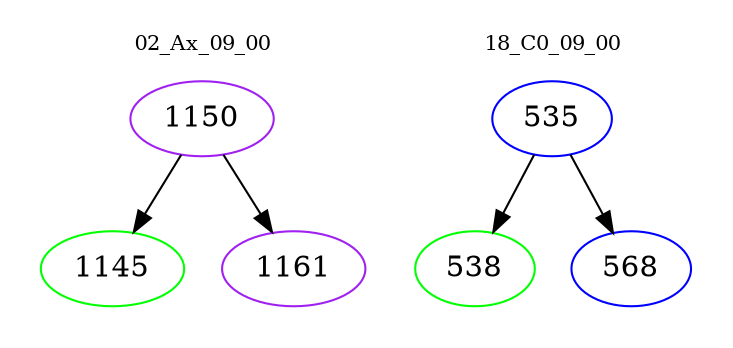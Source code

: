 digraph{
subgraph cluster_0 {
color = white
label = "02_Ax_09_00";
fontsize=10;
T0_1150 [label="1150", color="purple"]
T0_1150 -> T0_1145 [color="black"]
T0_1145 [label="1145", color="green"]
T0_1150 -> T0_1161 [color="black"]
T0_1161 [label="1161", color="purple"]
}
subgraph cluster_1 {
color = white
label = "18_C0_09_00";
fontsize=10;
T1_535 [label="535", color="blue"]
T1_535 -> T1_538 [color="black"]
T1_538 [label="538", color="green"]
T1_535 -> T1_568 [color="black"]
T1_568 [label="568", color="blue"]
}
}
